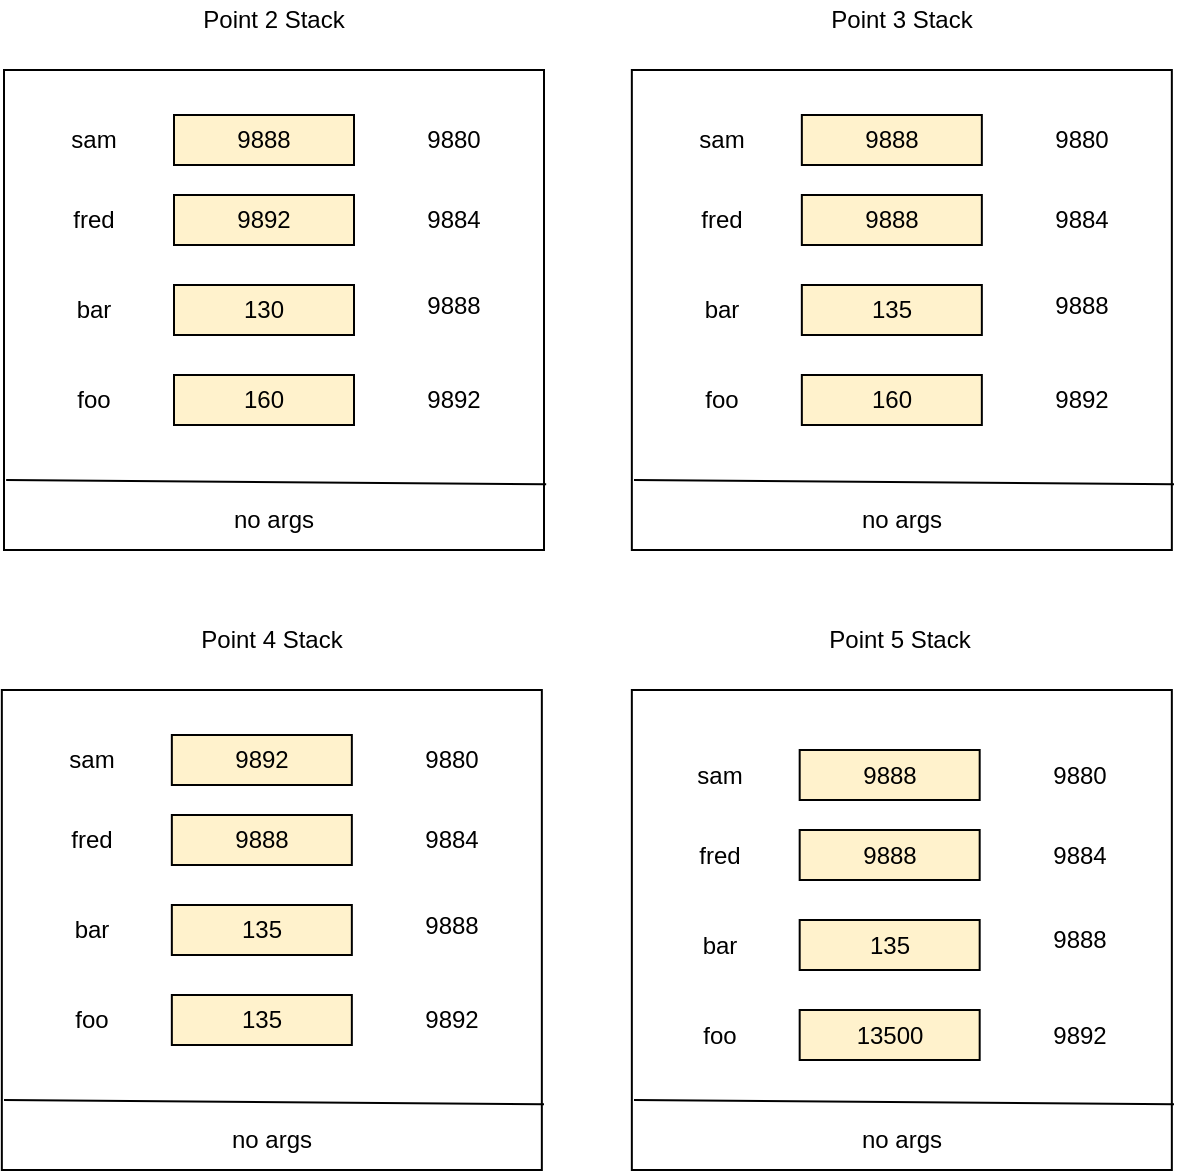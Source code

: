 <mxfile version="15.3.7" type="device"><diagram id="ERS13VHxFP7031DXSTPu" name="Page-1"><mxGraphModel dx="700" dy="792" grid="0" gridSize="10" guides="1" tooltips="1" connect="1" arrows="1" fold="1" page="1" pageScale="1" pageWidth="850" pageHeight="1100" math="0" shadow="0"><root><mxCell id="0"/><mxCell id="1" parent="0"/><mxCell id="9DvnwIw5_VzVmgjwkUhc-1" value="" style="rounded=0;whiteSpace=wrap;html=1;rotation=90;" parent="1" vertex="1"><mxGeometry x="50" y="100" width="240" height="270" as="geometry"/></mxCell><mxCell id="9DvnwIw5_VzVmgjwkUhc-2" value="" style="endArrow=none;html=1;entryX=0.863;entryY=-0.004;entryDx=0;entryDy=0;exitX=0.854;exitY=0.996;exitDx=0;exitDy=0;entryPerimeter=0;exitPerimeter=0;" parent="1" source="9DvnwIw5_VzVmgjwkUhc-1" target="9DvnwIw5_VzVmgjwkUhc-1" edge="1"><mxGeometry width="50" height="50" relative="1" as="geometry"><mxPoint x="34" y="310" as="sourcePoint"/><mxPoint x="380" y="380" as="targetPoint"/></mxGeometry></mxCell><mxCell id="9DvnwIw5_VzVmgjwkUhc-3" value="no args" style="text;html=1;strokeColor=none;fillColor=none;align=center;verticalAlign=middle;whiteSpace=wrap;rounded=0;" parent="1" vertex="1"><mxGeometry x="140" y="330" width="60" height="20" as="geometry"/></mxCell><mxCell id="9DvnwIw5_VzVmgjwkUhc-4" value="Point 2 Stack" style="text;html=1;strokeColor=none;fillColor=none;align=center;verticalAlign=middle;whiteSpace=wrap;rounded=0;" parent="1" vertex="1"><mxGeometry x="120" y="80" width="100" height="20" as="geometry"/></mxCell><mxCell id="9DvnwIw5_VzVmgjwkUhc-5" value="sam" style="text;html=1;strokeColor=none;fillColor=none;align=center;verticalAlign=middle;whiteSpace=wrap;rounded=0;" parent="1" vertex="1"><mxGeometry x="60" y="140" width="40" height="20" as="geometry"/></mxCell><mxCell id="9DvnwIw5_VzVmgjwkUhc-6" value="fred" style="text;html=1;strokeColor=none;fillColor=none;align=center;verticalAlign=middle;whiteSpace=wrap;rounded=0;" parent="1" vertex="1"><mxGeometry x="60" y="180" width="40" height="20" as="geometry"/></mxCell><mxCell id="9DvnwIw5_VzVmgjwkUhc-7" value="bar" style="text;html=1;strokeColor=none;fillColor=none;align=center;verticalAlign=middle;whiteSpace=wrap;rounded=0;" parent="1" vertex="1"><mxGeometry x="60" y="225" width="40" height="20" as="geometry"/></mxCell><mxCell id="9DvnwIw5_VzVmgjwkUhc-8" value="foo" style="text;html=1;strokeColor=none;fillColor=none;align=center;verticalAlign=middle;whiteSpace=wrap;rounded=0;" parent="1" vertex="1"><mxGeometry x="60" y="270" width="40" height="20" as="geometry"/></mxCell><mxCell id="9DvnwIw5_VzVmgjwkUhc-9" value="9888" style="rounded=0;whiteSpace=wrap;html=1;fillColor=#FFF2CC;" parent="1" vertex="1"><mxGeometry x="120" y="137.5" width="90" height="25" as="geometry"/></mxCell><mxCell id="9DvnwIw5_VzVmgjwkUhc-10" value="9892" style="rounded=0;whiteSpace=wrap;html=1;fillColor=#FFF2CC;" parent="1" vertex="1"><mxGeometry x="120" y="177.5" width="90" height="25" as="geometry"/></mxCell><mxCell id="9DvnwIw5_VzVmgjwkUhc-11" value="130" style="rounded=0;whiteSpace=wrap;html=1;fillColor=#FFF2CC;" parent="1" vertex="1"><mxGeometry x="120" y="222.5" width="90" height="25" as="geometry"/></mxCell><mxCell id="9DvnwIw5_VzVmgjwkUhc-12" value="160" style="rounded=0;whiteSpace=wrap;html=1;fillColor=#FFF2CC;" parent="1" vertex="1"><mxGeometry x="120" y="267.5" width="90" height="25" as="geometry"/></mxCell><mxCell id="9DvnwIw5_VzVmgjwkUhc-13" value="9892" style="text;html=1;strokeColor=none;fillColor=none;align=center;verticalAlign=middle;whiteSpace=wrap;rounded=0;" parent="1" vertex="1"><mxGeometry x="240" y="270" width="40" height="20" as="geometry"/></mxCell><mxCell id="9DvnwIw5_VzVmgjwkUhc-14" value="9888" style="text;html=1;strokeColor=none;fillColor=none;align=center;verticalAlign=middle;whiteSpace=wrap;rounded=0;" parent="1" vertex="1"><mxGeometry x="240" y="222.5" width="40" height="20" as="geometry"/></mxCell><mxCell id="9DvnwIw5_VzVmgjwkUhc-15" value="9884" style="text;html=1;strokeColor=none;fillColor=none;align=center;verticalAlign=middle;whiteSpace=wrap;rounded=0;" parent="1" vertex="1"><mxGeometry x="240" y="180" width="40" height="20" as="geometry"/></mxCell><mxCell id="9DvnwIw5_VzVmgjwkUhc-16" value="9880" style="text;html=1;strokeColor=none;fillColor=none;align=center;verticalAlign=middle;whiteSpace=wrap;rounded=0;" parent="1" vertex="1"><mxGeometry x="240" y="140" width="40" height="20" as="geometry"/></mxCell><mxCell id="9DvnwIw5_VzVmgjwkUhc-17" value="" style="rounded=0;whiteSpace=wrap;html=1;rotation=90;" parent="1" vertex="1"><mxGeometry x="363.92" y="100" width="240" height="270" as="geometry"/></mxCell><mxCell id="9DvnwIw5_VzVmgjwkUhc-18" value="" style="endArrow=none;html=1;entryX=0.863;entryY=-0.004;entryDx=0;entryDy=0;exitX=0.854;exitY=0.996;exitDx=0;exitDy=0;entryPerimeter=0;exitPerimeter=0;" parent="1" source="9DvnwIw5_VzVmgjwkUhc-17" target="9DvnwIw5_VzVmgjwkUhc-17" edge="1"><mxGeometry width="50" height="50" relative="1" as="geometry"><mxPoint x="347.92" y="310" as="sourcePoint"/><mxPoint x="693.92" y="380" as="targetPoint"/></mxGeometry></mxCell><mxCell id="9DvnwIw5_VzVmgjwkUhc-19" value="no args" style="text;html=1;strokeColor=none;fillColor=none;align=center;verticalAlign=middle;whiteSpace=wrap;rounded=0;" parent="1" vertex="1"><mxGeometry x="453.92" y="330" width="60" height="20" as="geometry"/></mxCell><mxCell id="9DvnwIw5_VzVmgjwkUhc-20" value="Point 3 Stack" style="text;html=1;strokeColor=none;fillColor=none;align=center;verticalAlign=middle;whiteSpace=wrap;rounded=0;" parent="1" vertex="1"><mxGeometry x="433.92" y="80" width="100" height="20" as="geometry"/></mxCell><mxCell id="9DvnwIw5_VzVmgjwkUhc-21" value="sam" style="text;html=1;strokeColor=none;fillColor=none;align=center;verticalAlign=middle;whiteSpace=wrap;rounded=0;" parent="1" vertex="1"><mxGeometry x="373.92" y="140" width="40" height="20" as="geometry"/></mxCell><mxCell id="9DvnwIw5_VzVmgjwkUhc-22" value="fred" style="text;html=1;strokeColor=none;fillColor=none;align=center;verticalAlign=middle;whiteSpace=wrap;rounded=0;" parent="1" vertex="1"><mxGeometry x="373.92" y="180" width="40" height="20" as="geometry"/></mxCell><mxCell id="9DvnwIw5_VzVmgjwkUhc-23" value="bar" style="text;html=1;strokeColor=none;fillColor=none;align=center;verticalAlign=middle;whiteSpace=wrap;rounded=0;" parent="1" vertex="1"><mxGeometry x="373.92" y="225" width="40" height="20" as="geometry"/></mxCell><mxCell id="9DvnwIw5_VzVmgjwkUhc-24" value="foo" style="text;html=1;strokeColor=none;fillColor=none;align=center;verticalAlign=middle;whiteSpace=wrap;rounded=0;" parent="1" vertex="1"><mxGeometry x="373.92" y="270" width="40" height="20" as="geometry"/></mxCell><mxCell id="9DvnwIw5_VzVmgjwkUhc-25" value="9888" style="rounded=0;whiteSpace=wrap;html=1;fillColor=#FFF2CC;" parent="1" vertex="1"><mxGeometry x="433.92" y="137.5" width="90" height="25" as="geometry"/></mxCell><mxCell id="9DvnwIw5_VzVmgjwkUhc-26" value="9888" style="rounded=0;whiteSpace=wrap;html=1;fillColor=#FFF2CC;" parent="1" vertex="1"><mxGeometry x="433.92" y="177.5" width="90" height="25" as="geometry"/></mxCell><mxCell id="9DvnwIw5_VzVmgjwkUhc-27" value="135" style="rounded=0;whiteSpace=wrap;html=1;fillColor=#FFF2CC;" parent="1" vertex="1"><mxGeometry x="433.92" y="222.5" width="90" height="25" as="geometry"/></mxCell><mxCell id="9DvnwIw5_VzVmgjwkUhc-28" value="160" style="rounded=0;whiteSpace=wrap;html=1;fillColor=#FFF2CC;" parent="1" vertex="1"><mxGeometry x="433.92" y="267.5" width="90" height="25" as="geometry"/></mxCell><mxCell id="9DvnwIw5_VzVmgjwkUhc-29" value="9892" style="text;html=1;strokeColor=none;fillColor=none;align=center;verticalAlign=middle;whiteSpace=wrap;rounded=0;" parent="1" vertex="1"><mxGeometry x="553.92" y="270" width="40" height="20" as="geometry"/></mxCell><mxCell id="9DvnwIw5_VzVmgjwkUhc-30" value="9888" style="text;html=1;strokeColor=none;fillColor=none;align=center;verticalAlign=middle;whiteSpace=wrap;rounded=0;" parent="1" vertex="1"><mxGeometry x="553.92" y="222.5" width="40" height="20" as="geometry"/></mxCell><mxCell id="9DvnwIw5_VzVmgjwkUhc-31" value="9884" style="text;html=1;strokeColor=none;fillColor=none;align=center;verticalAlign=middle;whiteSpace=wrap;rounded=0;" parent="1" vertex="1"><mxGeometry x="553.92" y="180" width="40" height="20" as="geometry"/></mxCell><mxCell id="9DvnwIw5_VzVmgjwkUhc-32" value="9880" style="text;html=1;strokeColor=none;fillColor=none;align=center;verticalAlign=middle;whiteSpace=wrap;rounded=0;" parent="1" vertex="1"><mxGeometry x="553.92" y="140" width="40" height="20" as="geometry"/></mxCell><mxCell id="9DvnwIw5_VzVmgjwkUhc-33" value="" style="rounded=0;whiteSpace=wrap;html=1;rotation=90;" parent="1" vertex="1"><mxGeometry x="48.92" y="410" width="240" height="270" as="geometry"/></mxCell><mxCell id="9DvnwIw5_VzVmgjwkUhc-34" value="" style="endArrow=none;html=1;entryX=0.863;entryY=-0.004;entryDx=0;entryDy=0;exitX=0.854;exitY=0.996;exitDx=0;exitDy=0;entryPerimeter=0;exitPerimeter=0;" parent="1" source="9DvnwIw5_VzVmgjwkUhc-33" target="9DvnwIw5_VzVmgjwkUhc-33" edge="1"><mxGeometry width="50" height="50" relative="1" as="geometry"><mxPoint x="32.92" y="620" as="sourcePoint"/><mxPoint x="378.92" y="690" as="targetPoint"/></mxGeometry></mxCell><mxCell id="9DvnwIw5_VzVmgjwkUhc-35" value="no args" style="text;html=1;strokeColor=none;fillColor=none;align=center;verticalAlign=middle;whiteSpace=wrap;rounded=0;" parent="1" vertex="1"><mxGeometry x="138.92" y="640" width="60" height="20" as="geometry"/></mxCell><mxCell id="9DvnwIw5_VzVmgjwkUhc-36" value="Point 4 Stack" style="text;html=1;strokeColor=none;fillColor=none;align=center;verticalAlign=middle;whiteSpace=wrap;rounded=0;" parent="1" vertex="1"><mxGeometry x="118.92" y="390" width="100" height="20" as="geometry"/></mxCell><mxCell id="9DvnwIw5_VzVmgjwkUhc-37" value="sam" style="text;html=1;strokeColor=none;fillColor=none;align=center;verticalAlign=middle;whiteSpace=wrap;rounded=0;" parent="1" vertex="1"><mxGeometry x="58.92" y="450" width="40" height="20" as="geometry"/></mxCell><mxCell id="9DvnwIw5_VzVmgjwkUhc-38" value="fred" style="text;html=1;strokeColor=none;fillColor=none;align=center;verticalAlign=middle;whiteSpace=wrap;rounded=0;" parent="1" vertex="1"><mxGeometry x="58.92" y="490" width="40" height="20" as="geometry"/></mxCell><mxCell id="9DvnwIw5_VzVmgjwkUhc-39" value="bar" style="text;html=1;strokeColor=none;fillColor=none;align=center;verticalAlign=middle;whiteSpace=wrap;rounded=0;" parent="1" vertex="1"><mxGeometry x="58.92" y="535" width="40" height="20" as="geometry"/></mxCell><mxCell id="9DvnwIw5_VzVmgjwkUhc-40" value="foo" style="text;html=1;strokeColor=none;fillColor=none;align=center;verticalAlign=middle;whiteSpace=wrap;rounded=0;" parent="1" vertex="1"><mxGeometry x="58.92" y="580" width="40" height="20" as="geometry"/></mxCell><mxCell id="9DvnwIw5_VzVmgjwkUhc-41" value="9892" style="rounded=0;whiteSpace=wrap;html=1;fillColor=#FFF2CC;" parent="1" vertex="1"><mxGeometry x="118.92" y="447.5" width="90" height="25" as="geometry"/></mxCell><mxCell id="9DvnwIw5_VzVmgjwkUhc-42" value="9888" style="rounded=0;whiteSpace=wrap;html=1;fillColor=#FFF2CC;" parent="1" vertex="1"><mxGeometry x="118.92" y="487.5" width="90" height="25" as="geometry"/></mxCell><mxCell id="9DvnwIw5_VzVmgjwkUhc-43" value="135" style="rounded=0;whiteSpace=wrap;html=1;fillColor=#FFF2CC;" parent="1" vertex="1"><mxGeometry x="118.92" y="532.5" width="90" height="25" as="geometry"/></mxCell><mxCell id="9DvnwIw5_VzVmgjwkUhc-44" value="135" style="rounded=0;whiteSpace=wrap;html=1;fillColor=#FFF2CC;" parent="1" vertex="1"><mxGeometry x="118.92" y="577.5" width="90" height="25" as="geometry"/></mxCell><mxCell id="9DvnwIw5_VzVmgjwkUhc-45" value="9892" style="text;html=1;strokeColor=none;fillColor=none;align=center;verticalAlign=middle;whiteSpace=wrap;rounded=0;" parent="1" vertex="1"><mxGeometry x="238.92" y="580" width="40" height="20" as="geometry"/></mxCell><mxCell id="9DvnwIw5_VzVmgjwkUhc-46" value="9888" style="text;html=1;strokeColor=none;fillColor=none;align=center;verticalAlign=middle;whiteSpace=wrap;rounded=0;" parent="1" vertex="1"><mxGeometry x="238.92" y="532.5" width="40" height="20" as="geometry"/></mxCell><mxCell id="9DvnwIw5_VzVmgjwkUhc-47" value="9884" style="text;html=1;strokeColor=none;fillColor=none;align=center;verticalAlign=middle;whiteSpace=wrap;rounded=0;" parent="1" vertex="1"><mxGeometry x="238.92" y="490" width="40" height="20" as="geometry"/></mxCell><mxCell id="9DvnwIw5_VzVmgjwkUhc-48" value="9880" style="text;html=1;strokeColor=none;fillColor=none;align=center;verticalAlign=middle;whiteSpace=wrap;rounded=0;" parent="1" vertex="1"><mxGeometry x="238.92" y="450" width="40" height="20" as="geometry"/></mxCell><mxCell id="9DvnwIw5_VzVmgjwkUhc-49" value="" style="rounded=0;whiteSpace=wrap;html=1;rotation=90;" parent="1" vertex="1"><mxGeometry x="363.92" y="410" width="240" height="270" as="geometry"/></mxCell><mxCell id="9DvnwIw5_VzVmgjwkUhc-50" value="" style="endArrow=none;html=1;entryX=0.863;entryY=-0.004;entryDx=0;entryDy=0;exitX=0.854;exitY=0.996;exitDx=0;exitDy=0;entryPerimeter=0;exitPerimeter=0;" parent="1" source="9DvnwIw5_VzVmgjwkUhc-49" target="9DvnwIw5_VzVmgjwkUhc-49" edge="1"><mxGeometry width="50" height="50" relative="1" as="geometry"><mxPoint x="346.84" y="627.5" as="sourcePoint"/><mxPoint x="692.84" y="697.5" as="targetPoint"/></mxGeometry></mxCell><mxCell id="9DvnwIw5_VzVmgjwkUhc-51" value="no args" style="text;html=1;strokeColor=none;fillColor=none;align=center;verticalAlign=middle;whiteSpace=wrap;rounded=0;" parent="1" vertex="1"><mxGeometry x="453.92" y="640" width="60" height="20" as="geometry"/></mxCell><mxCell id="9DvnwIw5_VzVmgjwkUhc-52" value="Point 5 Stack" style="text;html=1;strokeColor=none;fillColor=none;align=center;verticalAlign=middle;whiteSpace=wrap;rounded=0;" parent="1" vertex="1"><mxGeometry x="432.84" y="390" width="100" height="20" as="geometry"/></mxCell><mxCell id="9DvnwIw5_VzVmgjwkUhc-53" value="sam" style="text;html=1;strokeColor=none;fillColor=none;align=center;verticalAlign=middle;whiteSpace=wrap;rounded=0;" parent="1" vertex="1"><mxGeometry x="372.84" y="457.5" width="40" height="20" as="geometry"/></mxCell><mxCell id="9DvnwIw5_VzVmgjwkUhc-54" value="fred" style="text;html=1;strokeColor=none;fillColor=none;align=center;verticalAlign=middle;whiteSpace=wrap;rounded=0;" parent="1" vertex="1"><mxGeometry x="372.84" y="497.5" width="40" height="20" as="geometry"/></mxCell><mxCell id="9DvnwIw5_VzVmgjwkUhc-55" value="bar" style="text;html=1;strokeColor=none;fillColor=none;align=center;verticalAlign=middle;whiteSpace=wrap;rounded=0;" parent="1" vertex="1"><mxGeometry x="372.84" y="542.5" width="40" height="20" as="geometry"/></mxCell><mxCell id="9DvnwIw5_VzVmgjwkUhc-56" value="foo" style="text;html=1;strokeColor=none;fillColor=none;align=center;verticalAlign=middle;whiteSpace=wrap;rounded=0;" parent="1" vertex="1"><mxGeometry x="372.84" y="587.5" width="40" height="20" as="geometry"/></mxCell><mxCell id="9DvnwIw5_VzVmgjwkUhc-57" value="9888" style="rounded=0;whiteSpace=wrap;html=1;fillColor=#FFF2CC;" parent="1" vertex="1"><mxGeometry x="432.84" y="455" width="90" height="25" as="geometry"/></mxCell><mxCell id="9DvnwIw5_VzVmgjwkUhc-58" value="9888" style="rounded=0;whiteSpace=wrap;html=1;fillColor=#FFF2CC;" parent="1" vertex="1"><mxGeometry x="432.84" y="495" width="90" height="25" as="geometry"/></mxCell><mxCell id="9DvnwIw5_VzVmgjwkUhc-59" value="135" style="rounded=0;whiteSpace=wrap;html=1;fillColor=#FFF2CC;" parent="1" vertex="1"><mxGeometry x="432.84" y="540" width="90" height="25" as="geometry"/></mxCell><mxCell id="9DvnwIw5_VzVmgjwkUhc-60" value="13500" style="rounded=0;whiteSpace=wrap;html=1;fillColor=#FFF2CC;" parent="1" vertex="1"><mxGeometry x="432.84" y="585" width="90" height="25" as="geometry"/></mxCell><mxCell id="9DvnwIw5_VzVmgjwkUhc-61" value="9892" style="text;html=1;strokeColor=none;fillColor=none;align=center;verticalAlign=middle;whiteSpace=wrap;rounded=0;" parent="1" vertex="1"><mxGeometry x="552.84" y="587.5" width="40" height="20" as="geometry"/></mxCell><mxCell id="9DvnwIw5_VzVmgjwkUhc-62" value="9888" style="text;html=1;strokeColor=none;fillColor=none;align=center;verticalAlign=middle;whiteSpace=wrap;rounded=0;" parent="1" vertex="1"><mxGeometry x="552.84" y="540" width="40" height="20" as="geometry"/></mxCell><mxCell id="9DvnwIw5_VzVmgjwkUhc-63" value="9884" style="text;html=1;strokeColor=none;fillColor=none;align=center;verticalAlign=middle;whiteSpace=wrap;rounded=0;" parent="1" vertex="1"><mxGeometry x="552.84" y="497.5" width="40" height="20" as="geometry"/></mxCell><mxCell id="9DvnwIw5_VzVmgjwkUhc-64" value="9880" style="text;html=1;strokeColor=none;fillColor=none;align=center;verticalAlign=middle;whiteSpace=wrap;rounded=0;" parent="1" vertex="1"><mxGeometry x="552.84" y="457.5" width="40" height="20" as="geometry"/></mxCell></root></mxGraphModel></diagram></mxfile>